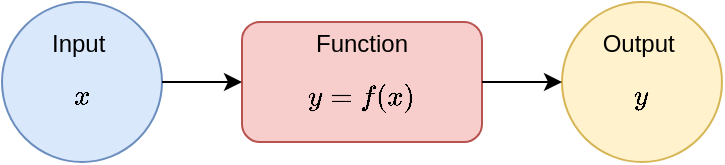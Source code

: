 <mxfile version="20.6.2" type="device"><diagram name="Page-1" id="MS_PwN9jbELTxR4YsyWM"><mxGraphModel dx="2574" dy="1492" grid="1" gridSize="10" guides="1" tooltips="1" connect="1" arrows="1" fold="1" page="1" pageScale="1" pageWidth="850" pageHeight="1100" math="1" shadow="0"><root><mxCell id="0"/><mxCell id="1" parent="0"/><mxCell id="-rmRWD2s1TdVR4rbUcSn-1" value="Function $$y = f(x)$$" style="rounded=1;whiteSpace=wrap;html=1;fillColor=#f8cecc;strokeColor=#b85450;" parent="1" vertex="1"><mxGeometry x="150" y="50" width="120" height="60" as="geometry"/></mxCell><mxCell id="-rmRWD2s1TdVR4rbUcSn-2" value="Input&amp;nbsp;&lt;div&gt;$$x$$&lt;/div&gt;" style="ellipse;whiteSpace=wrap;html=1;aspect=fixed;fillColor=#dae8fc;strokeColor=#6c8ebf;" parent="1" vertex="1"><mxGeometry x="30" y="40" width="80" height="80" as="geometry"/></mxCell><mxCell id="-rmRWD2s1TdVR4rbUcSn-3" value="Output&amp;nbsp;&lt;div&gt;$$y$$&lt;/div&gt;" style="ellipse;whiteSpace=wrap;html=1;aspect=fixed;fillColor=#fff2cc;strokeColor=#d6b656;" parent="1" vertex="1"><mxGeometry x="310" y="40" width="80" height="80" as="geometry"/></mxCell><mxCell id="-rmRWD2s1TdVR4rbUcSn-4" value="" style="endArrow=classic;html=1;rounded=0;exitX=1;exitY=0.5;exitDx=0;exitDy=0;entryX=0;entryY=0.5;entryDx=0;entryDy=0;" parent="1" source="-rmRWD2s1TdVR4rbUcSn-2" target="-rmRWD2s1TdVR4rbUcSn-1" edge="1"><mxGeometry width="50" height="50" relative="1" as="geometry"><mxPoint x="190" y="100" as="sourcePoint"/><mxPoint x="240" y="50" as="targetPoint"/></mxGeometry></mxCell><mxCell id="-rmRWD2s1TdVR4rbUcSn-5" value="" style="endArrow=classic;html=1;rounded=0;entryX=0;entryY=0.5;entryDx=0;entryDy=0;exitX=1;exitY=0.5;exitDx=0;exitDy=0;" parent="1" source="-rmRWD2s1TdVR4rbUcSn-1" target="-rmRWD2s1TdVR4rbUcSn-3" edge="1"><mxGeometry width="50" height="50" relative="1" as="geometry"><mxPoint x="190" y="100" as="sourcePoint"/><mxPoint x="240" y="50" as="targetPoint"/></mxGeometry></mxCell></root></mxGraphModel></diagram></mxfile>